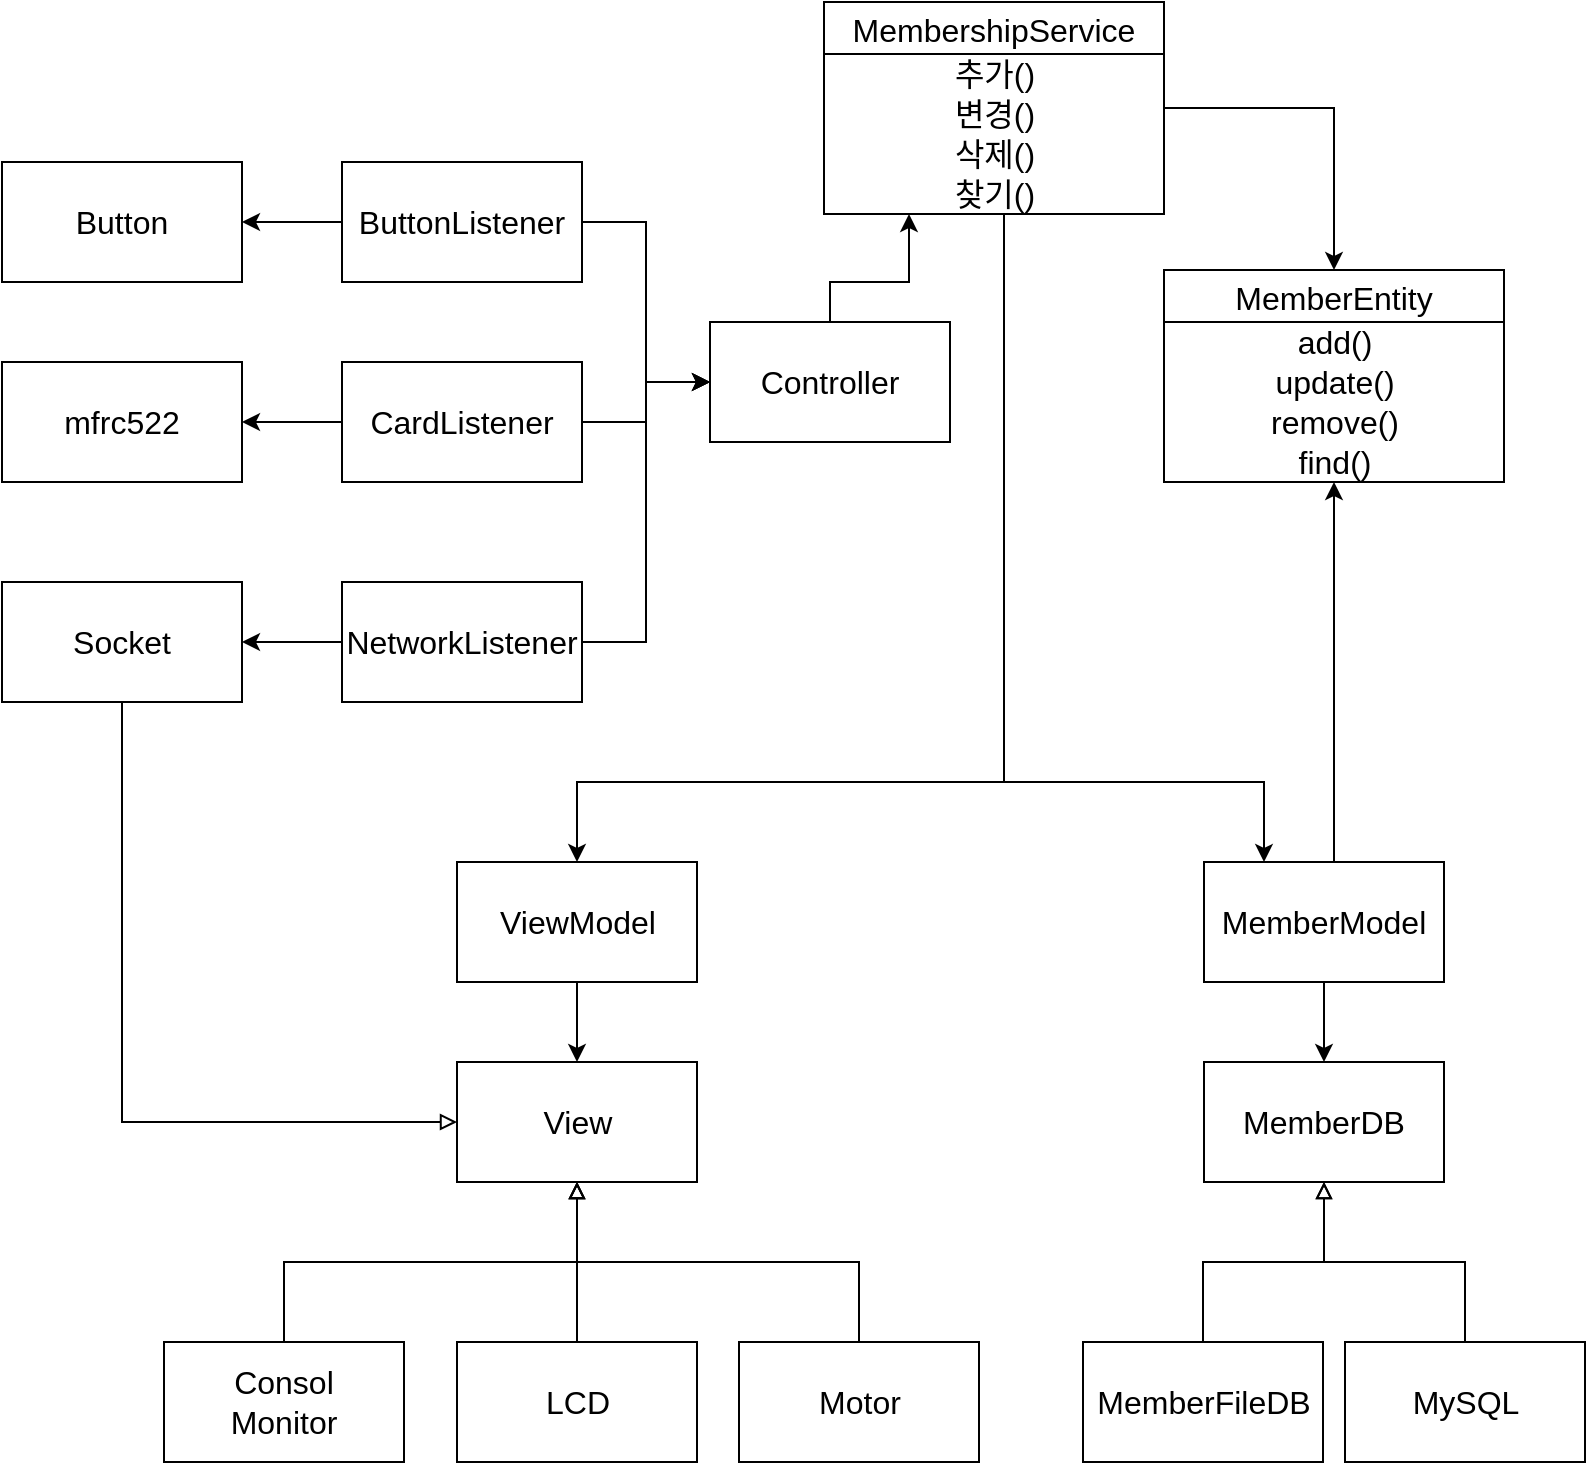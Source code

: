 <mxfile>
    <diagram id="snKkdcEKB_jW7hOstfbv" name="페이지-1">
        <mxGraphModel dx="1518" dy="732" grid="1" gridSize="10" guides="1" tooltips="1" connect="1" arrows="1" fold="1" page="1" pageScale="1" pageWidth="827" pageHeight="1169" math="0" shadow="0">
            <root>
                <mxCell id="0"/>
                <mxCell id="1" parent="0"/>
                <mxCell id="14" style="edgeStyle=none;html=1;exitX=0;exitY=0.5;exitDx=0;exitDy=0;entryX=1;entryY=0.5;entryDx=0;entryDy=0;fontSize=16;" parent="1" source="2" target="9" edge="1">
                    <mxGeometry relative="1" as="geometry"/>
                </mxCell>
                <mxCell id="17" style="edgeStyle=orthogonalEdgeStyle;rounded=0;html=1;exitX=1;exitY=0.5;exitDx=0;exitDy=0;entryX=0;entryY=0.5;entryDx=0;entryDy=0;fontSize=16;" parent="1" source="2" target="3" edge="1">
                    <mxGeometry relative="1" as="geometry"/>
                </mxCell>
                <mxCell id="2" value="CardListener" style="whiteSpace=wrap;html=1;fontSize=16;" parent="1" vertex="1">
                    <mxGeometry x="186" y="210" width="120" height="60" as="geometry"/>
                </mxCell>
                <mxCell id="43" style="edgeStyle=orthogonalEdgeStyle;rounded=0;html=1;exitX=0.5;exitY=0;exitDx=0;exitDy=0;entryX=0.25;entryY=1;entryDx=0;entryDy=0;fontSize=16;" parent="1" source="3" target="39" edge="1">
                    <mxGeometry relative="1" as="geometry">
                        <mxPoint x="464.74" y="99.02" as="targetPoint"/>
                        <Array as="points">
                            <mxPoint x="430" y="170"/>
                            <mxPoint x="470" y="170"/>
                        </Array>
                    </mxGeometry>
                </mxCell>
                <mxCell id="3" value="Controller" style="whiteSpace=wrap;html=1;fontSize=16;" parent="1" vertex="1">
                    <mxGeometry x="370" y="190" width="120" height="60" as="geometry"/>
                </mxCell>
                <mxCell id="73" style="edgeStyle=orthogonalEdgeStyle;rounded=0;html=1;exitX=0.5;exitY=1;exitDx=0;exitDy=0;entryX=0.5;entryY=0;entryDx=0;entryDy=0;fontSize=16;" edge="1" parent="1" source="6" target="71">
                    <mxGeometry relative="1" as="geometry"/>
                </mxCell>
                <mxCell id="6" value="ViewModel" style="whiteSpace=wrap;html=1;fontSize=16;" parent="1" vertex="1">
                    <mxGeometry x="243.5" y="460" width="120" height="60" as="geometry"/>
                </mxCell>
                <mxCell id="68" style="edgeStyle=orthogonalEdgeStyle;rounded=0;html=1;exitX=0.75;exitY=0;exitDx=0;exitDy=0;entryX=0.5;entryY=1;entryDx=0;entryDy=0;fontSize=16;" edge="1" parent="1" source="7" target="58">
                    <mxGeometry relative="1" as="geometry">
                        <Array as="points">
                            <mxPoint x="682" y="460"/>
                        </Array>
                    </mxGeometry>
                </mxCell>
                <mxCell id="74" style="edgeStyle=orthogonalEdgeStyle;rounded=0;html=1;exitX=0.5;exitY=1;exitDx=0;exitDy=0;entryX=0.5;entryY=0;entryDx=0;entryDy=0;fontSize=16;" edge="1" parent="1" source="7" target="72">
                    <mxGeometry relative="1" as="geometry"/>
                </mxCell>
                <mxCell id="7" value="MemberModel" style="whiteSpace=wrap;html=1;fontSize=16;" parent="1" vertex="1">
                    <mxGeometry x="617" y="460" width="120" height="60" as="geometry"/>
                </mxCell>
                <mxCell id="76" style="edgeStyle=orthogonalEdgeStyle;rounded=0;html=1;exitX=0.5;exitY=0;exitDx=0;exitDy=0;entryX=0.5;entryY=1;entryDx=0;entryDy=0;fontSize=16;endArrow=block;endFill=0;" edge="1" parent="1" source="8" target="72">
                    <mxGeometry relative="1" as="geometry"/>
                </mxCell>
                <mxCell id="8" value="MemberFileDB" style="whiteSpace=wrap;html=1;fontSize=16;" parent="1" vertex="1">
                    <mxGeometry x="556.5" y="700" width="120" height="60" as="geometry"/>
                </mxCell>
                <mxCell id="9" value="mfrc522" style="whiteSpace=wrap;html=1;fontSize=16;" parent="1" vertex="1">
                    <mxGeometry x="16" y="210" width="120" height="60" as="geometry"/>
                </mxCell>
                <mxCell id="75" style="edgeStyle=orthogonalEdgeStyle;rounded=0;html=1;exitX=0.5;exitY=0;exitDx=0;exitDy=0;entryX=0.5;entryY=1;entryDx=0;entryDy=0;fontSize=16;endArrow=block;endFill=0;" edge="1" parent="1" source="10" target="71">
                    <mxGeometry relative="1" as="geometry"/>
                </mxCell>
                <mxCell id="10" value="LCD" style="whiteSpace=wrap;html=1;fontSize=16;" parent="1" vertex="1">
                    <mxGeometry x="243.5" y="700" width="120" height="60" as="geometry"/>
                </mxCell>
                <mxCell id="11" value="Button" style="whiteSpace=wrap;html=1;fontSize=16;" parent="1" vertex="1">
                    <mxGeometry x="16" y="110" width="120" height="60" as="geometry"/>
                </mxCell>
                <mxCell id="13" style="edgeStyle=none;html=1;exitX=0;exitY=0.5;exitDx=0;exitDy=0;entryX=1;entryY=0.5;entryDx=0;entryDy=0;fontSize=16;" parent="1" source="12" target="11" edge="1">
                    <mxGeometry relative="1" as="geometry"/>
                </mxCell>
                <mxCell id="16" style="edgeStyle=orthogonalEdgeStyle;html=1;exitX=1;exitY=0.5;exitDx=0;exitDy=0;entryX=0;entryY=0.5;entryDx=0;entryDy=0;fontSize=16;rounded=0;" parent="1" source="12" target="3" edge="1">
                    <mxGeometry relative="1" as="geometry"/>
                </mxCell>
                <mxCell id="12" value="ButtonListener" style="whiteSpace=wrap;html=1;fontSize=16;" parent="1" vertex="1">
                    <mxGeometry x="186" y="110" width="120" height="60" as="geometry"/>
                </mxCell>
                <mxCell id="52" style="edgeStyle=orthogonalEdgeStyle;rounded=0;html=1;exitX=0.75;exitY=1;exitDx=0;exitDy=0;entryX=0.5;entryY=0;entryDx=0;entryDy=0;fontSize=16;" parent="1" source="39" target="6" edge="1">
                    <mxGeometry relative="1" as="geometry">
                        <Array as="points">
                            <mxPoint x="517" y="136"/>
                            <mxPoint x="517" y="420"/>
                            <mxPoint x="304" y="420"/>
                        </Array>
                    </mxGeometry>
                </mxCell>
                <mxCell id="53" style="edgeStyle=orthogonalEdgeStyle;rounded=0;html=1;exitX=0.75;exitY=1;exitDx=0;exitDy=0;entryX=0.25;entryY=0;entryDx=0;entryDy=0;fontSize=16;" parent="1" source="39" target="7" edge="1">
                    <mxGeometry relative="1" as="geometry">
                        <Array as="points">
                            <mxPoint x="517" y="136"/>
                            <mxPoint x="517" y="420"/>
                            <mxPoint x="647" y="420"/>
                        </Array>
                    </mxGeometry>
                </mxCell>
                <mxCell id="67" style="edgeStyle=orthogonalEdgeStyle;html=1;exitX=1;exitY=0.5;exitDx=0;exitDy=0;entryX=0.5;entryY=0;entryDx=0;entryDy=0;fontSize=16;rounded=0;" edge="1" parent="1" source="39" target="58">
                    <mxGeometry relative="1" as="geometry"/>
                </mxCell>
                <mxCell id="39" value="MembershipService" style="swimlane;fontStyle=0;childLayout=stackLayout;horizontal=1;startSize=26;horizontalStack=0;resizeParent=1;resizeParentMax=0;resizeLast=0;collapsible=1;marginBottom=0;fontSize=16;" parent="1" vertex="1">
                    <mxGeometry x="427" y="30" width="170" height="106" as="geometry"/>
                </mxCell>
                <mxCell id="55" value="추가()" style="text;html=1;align=center;verticalAlign=middle;resizable=0;points=[];autosize=1;strokeColor=none;fillColor=none;fontSize=16;" parent="39" vertex="1">
                    <mxGeometry y="26" width="170" height="20" as="geometry"/>
                </mxCell>
                <mxCell id="56" value="변경()" style="text;html=1;align=center;verticalAlign=middle;resizable=0;points=[];autosize=1;strokeColor=none;fillColor=none;fontSize=16;" parent="39" vertex="1">
                    <mxGeometry y="46" width="170" height="20" as="geometry"/>
                </mxCell>
                <mxCell id="57" value="삭제()" style="text;html=1;align=center;verticalAlign=middle;resizable=0;points=[];autosize=1;strokeColor=none;fillColor=none;fontSize=16;" vertex="1" parent="39">
                    <mxGeometry y="66" width="170" height="20" as="geometry"/>
                </mxCell>
                <mxCell id="69" value="찾기()" style="text;html=1;align=center;verticalAlign=middle;resizable=0;points=[];autosize=1;strokeColor=none;fillColor=none;fontSize=16;" vertex="1" parent="39">
                    <mxGeometry y="86" width="170" height="20" as="geometry"/>
                </mxCell>
                <mxCell id="58" value="MemberEntity" style="swimlane;fontStyle=0;childLayout=stackLayout;horizontal=1;startSize=26;horizontalStack=0;resizeParent=1;resizeParentMax=0;resizeLast=0;collapsible=1;marginBottom=0;fontSize=16;" vertex="1" parent="1">
                    <mxGeometry x="597" y="164" width="170" height="106" as="geometry"/>
                </mxCell>
                <mxCell id="59" value="add()" style="text;html=1;align=center;verticalAlign=middle;resizable=0;points=[];autosize=1;strokeColor=none;fillColor=none;fontSize=16;" vertex="1" parent="58">
                    <mxGeometry y="26" width="170" height="20" as="geometry"/>
                </mxCell>
                <mxCell id="60" value="update()" style="text;html=1;align=center;verticalAlign=middle;resizable=0;points=[];autosize=1;strokeColor=none;fillColor=none;fontSize=16;" vertex="1" parent="58">
                    <mxGeometry y="46" width="170" height="20" as="geometry"/>
                </mxCell>
                <mxCell id="61" value="remove()" style="text;html=1;align=center;verticalAlign=middle;resizable=0;points=[];autosize=1;strokeColor=none;fillColor=none;fontSize=16;" vertex="1" parent="58">
                    <mxGeometry y="66" width="170" height="20" as="geometry"/>
                </mxCell>
                <mxCell id="70" value="find()" style="text;html=1;align=center;verticalAlign=middle;resizable=0;points=[];autosize=1;strokeColor=none;fillColor=none;fontSize=16;" vertex="1" parent="58">
                    <mxGeometry y="86" width="170" height="20" as="geometry"/>
                </mxCell>
                <mxCell id="71" value="View" style="whiteSpace=wrap;html=1;fontSize=16;" vertex="1" parent="1">
                    <mxGeometry x="243.5" y="560" width="120" height="60" as="geometry"/>
                </mxCell>
                <mxCell id="72" value="MemberDB" style="whiteSpace=wrap;html=1;fontSize=16;" vertex="1" parent="1">
                    <mxGeometry x="617" y="560" width="120" height="60" as="geometry"/>
                </mxCell>
                <mxCell id="78" style="edgeStyle=orthogonalEdgeStyle;rounded=0;html=1;exitX=0.5;exitY=0;exitDx=0;exitDy=0;entryX=0.5;entryY=1;entryDx=0;entryDy=0;fontSize=16;endArrow=block;endFill=0;" edge="1" parent="1" source="77" target="71">
                    <mxGeometry relative="1" as="geometry"/>
                </mxCell>
                <mxCell id="77" value="Consol&lt;br&gt;Monitor" style="whiteSpace=wrap;html=1;fontSize=16;" vertex="1" parent="1">
                    <mxGeometry x="97" y="700" width="120" height="60" as="geometry"/>
                </mxCell>
                <mxCell id="80" style="edgeStyle=orthogonalEdgeStyle;rounded=0;html=1;exitX=0.5;exitY=0;exitDx=0;exitDy=0;entryX=0.5;entryY=1;entryDx=0;entryDy=0;fontSize=16;endArrow=block;endFill=0;" edge="1" parent="1" source="79" target="72">
                    <mxGeometry relative="1" as="geometry"/>
                </mxCell>
                <mxCell id="79" value="MySQL" style="whiteSpace=wrap;html=1;fontSize=16;" vertex="1" parent="1">
                    <mxGeometry x="687.5" y="700" width="120" height="60" as="geometry"/>
                </mxCell>
                <mxCell id="82" style="edgeStyle=orthogonalEdgeStyle;rounded=0;html=1;exitX=0.5;exitY=0;exitDx=0;exitDy=0;entryX=0.5;entryY=1;entryDx=0;entryDy=0;fontSize=16;endArrow=block;endFill=0;" edge="1" parent="1" source="81" target="71">
                    <mxGeometry relative="1" as="geometry"/>
                </mxCell>
                <mxCell id="81" value="Motor" style="whiteSpace=wrap;html=1;fontSize=16;" vertex="1" parent="1">
                    <mxGeometry x="384.5" y="700" width="120" height="60" as="geometry"/>
                </mxCell>
                <mxCell id="83" style="edgeStyle=none;html=1;exitX=0;exitY=0.5;exitDx=0;exitDy=0;entryX=1;entryY=0.5;entryDx=0;entryDy=0;fontSize=16;" edge="1" source="84" target="85" parent="1">
                    <mxGeometry relative="1" as="geometry"/>
                </mxCell>
                <mxCell id="86" style="edgeStyle=orthogonalEdgeStyle;rounded=0;html=1;exitX=1;exitY=0.5;exitDx=0;exitDy=0;entryX=0;entryY=0.5;entryDx=0;entryDy=0;fontSize=16;endArrow=classic;endFill=1;" edge="1" parent="1" source="84" target="3">
                    <mxGeometry relative="1" as="geometry"/>
                </mxCell>
                <mxCell id="84" value="NetworkListener" style="whiteSpace=wrap;html=1;fontSize=16;" vertex="1" parent="1">
                    <mxGeometry x="186" y="320" width="120" height="60" as="geometry"/>
                </mxCell>
                <mxCell id="87" style="edgeStyle=orthogonalEdgeStyle;rounded=0;html=1;exitX=0.5;exitY=1;exitDx=0;exitDy=0;entryX=0;entryY=0.5;entryDx=0;entryDy=0;fontSize=16;endArrow=block;endFill=0;" edge="1" parent="1" source="85" target="71">
                    <mxGeometry relative="1" as="geometry"/>
                </mxCell>
                <mxCell id="85" value="Socket" style="whiteSpace=wrap;html=1;fontSize=16;" vertex="1" parent="1">
                    <mxGeometry x="16" y="320" width="120" height="60" as="geometry"/>
                </mxCell>
            </root>
        </mxGraphModel>
    </diagram>
</mxfile>
